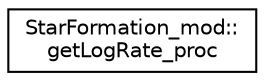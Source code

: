 digraph "Graphical Class Hierarchy"
{
 // LATEX_PDF_SIZE
  edge [fontname="Helvetica",fontsize="10",labelfontname="Helvetica",labelfontsize="10"];
  node [fontname="Helvetica",fontsize="10",shape=record];
  rankdir="LR";
  Node0 [label="StarFormation_mod::\lgetLogRate_proc",height=0.2,width=0.4,color="black", fillcolor="white", style="filled",URL="$interfaceStarFormation__mod_1_1getLogRate__proc.html",tooltip=" "];
}
